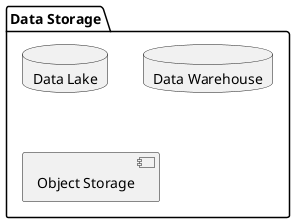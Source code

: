 @startuml

package "Data Storage" {
    database "Data Lake" as DataLake
    database "Data Warehouse" as DataWarehouse
    component "Object Storage" as ObjectStorage
}

@enduml
